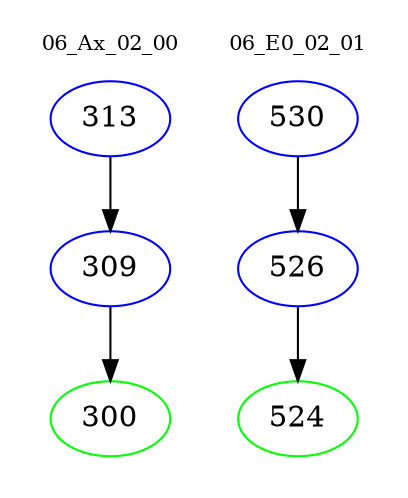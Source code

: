 digraph{
subgraph cluster_0 {
color = white
label = "06_Ax_02_00";
fontsize=10;
T0_313 [label="313", color="blue"]
T0_313 -> T0_309 [color="black"]
T0_309 [label="309", color="blue"]
T0_309 -> T0_300 [color="black"]
T0_300 [label="300", color="green"]
}
subgraph cluster_1 {
color = white
label = "06_E0_02_01";
fontsize=10;
T1_530 [label="530", color="blue"]
T1_530 -> T1_526 [color="black"]
T1_526 [label="526", color="blue"]
T1_526 -> T1_524 [color="black"]
T1_524 [label="524", color="green"]
}
}
